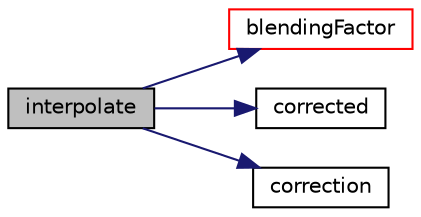 digraph "interpolate"
{
  bgcolor="transparent";
  edge [fontname="Helvetica",fontsize="10",labelfontname="Helvetica",labelfontsize="10"];
  node [fontname="Helvetica",fontsize="10",shape=record];
  rankdir="LR";
  Node1 [label="interpolate",height=0.2,width=0.4,color="black", fillcolor="grey75", style="filled" fontcolor="black"];
  Node1 -> Node2 [color="midnightblue",fontsize="10",style="solid",fontname="Helvetica"];
  Node2 [label="blendingFactor",height=0.2,width=0.4,color="red",URL="$classFoam_1_1cellCoBlended.html#a82617bba2d0f481ec5866b91793d5703",tooltip="Return the face-based blending factor. "];
  Node1 -> Node3 [color="midnightblue",fontsize="10",style="solid",fontname="Helvetica"];
  Node3 [label="corrected",height=0.2,width=0.4,color="black",URL="$classFoam_1_1cellCoBlended.html#a38c3af2f484a71e2cedacc747beafdfc",tooltip="Return true if this scheme uses an explicit correction. "];
  Node1 -> Node4 [color="midnightblue",fontsize="10",style="solid",fontname="Helvetica"];
  Node4 [label="correction",height=0.2,width=0.4,color="black",URL="$classFoam_1_1cellCoBlended.html#a575a424a2a3d61de0e8d6ad368b61be1",tooltip="Return the explicit correction to the face-interpolate. "];
}

